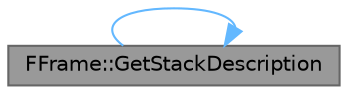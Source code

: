 digraph "FFrame::GetStackDescription"
{
 // INTERACTIVE_SVG=YES
 // LATEX_PDF_SIZE
  bgcolor="transparent";
  edge [fontname=Helvetica,fontsize=10,labelfontname=Helvetica,labelfontsize=10];
  node [fontname=Helvetica,fontsize=10,shape=box,height=0.2,width=0.4];
  rankdir="LR";
  Node1 [id="Node000001",label="FFrame::GetStackDescription",height=0.2,width=0.4,color="gray40", fillcolor="grey60", style="filled", fontcolor="black",tooltip="This will append a string of the form \"ScopeName.FunctionName\" associated with this stack frame."];
  Node1 -> Node1 [id="edge1_Node000001_Node000001",color="steelblue1",style="solid",tooltip=" "];
}

